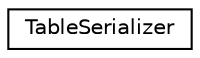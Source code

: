 digraph "Graphical Class Hierarchy"
{
  edge [fontname="Helvetica",fontsize="10",labelfontname="Helvetica",labelfontsize="10"];
  node [fontname="Helvetica",fontsize="10",shape=record];
  rankdir="LR";
  Node0 [label="TableSerializer",height=0.2,width=0.4,color="black", fillcolor="white", style="filled",URL="$da/de6/classTableSerializer.html"];
}
